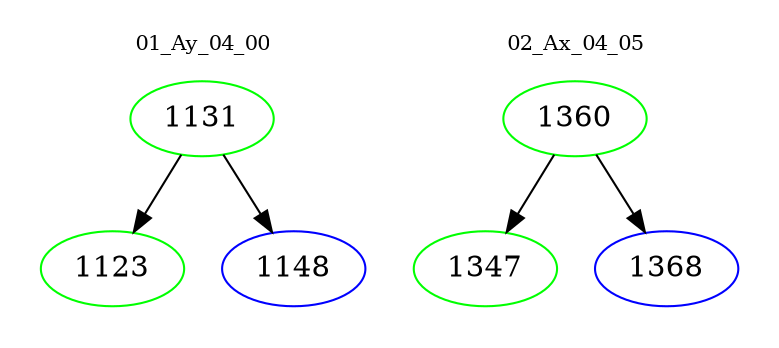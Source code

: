 digraph{
subgraph cluster_0 {
color = white
label = "01_Ay_04_00";
fontsize=10;
T0_1131 [label="1131", color="green"]
T0_1131 -> T0_1123 [color="black"]
T0_1123 [label="1123", color="green"]
T0_1131 -> T0_1148 [color="black"]
T0_1148 [label="1148", color="blue"]
}
subgraph cluster_1 {
color = white
label = "02_Ax_04_05";
fontsize=10;
T1_1360 [label="1360", color="green"]
T1_1360 -> T1_1347 [color="black"]
T1_1347 [label="1347", color="green"]
T1_1360 -> T1_1368 [color="black"]
T1_1368 [label="1368", color="blue"]
}
}
